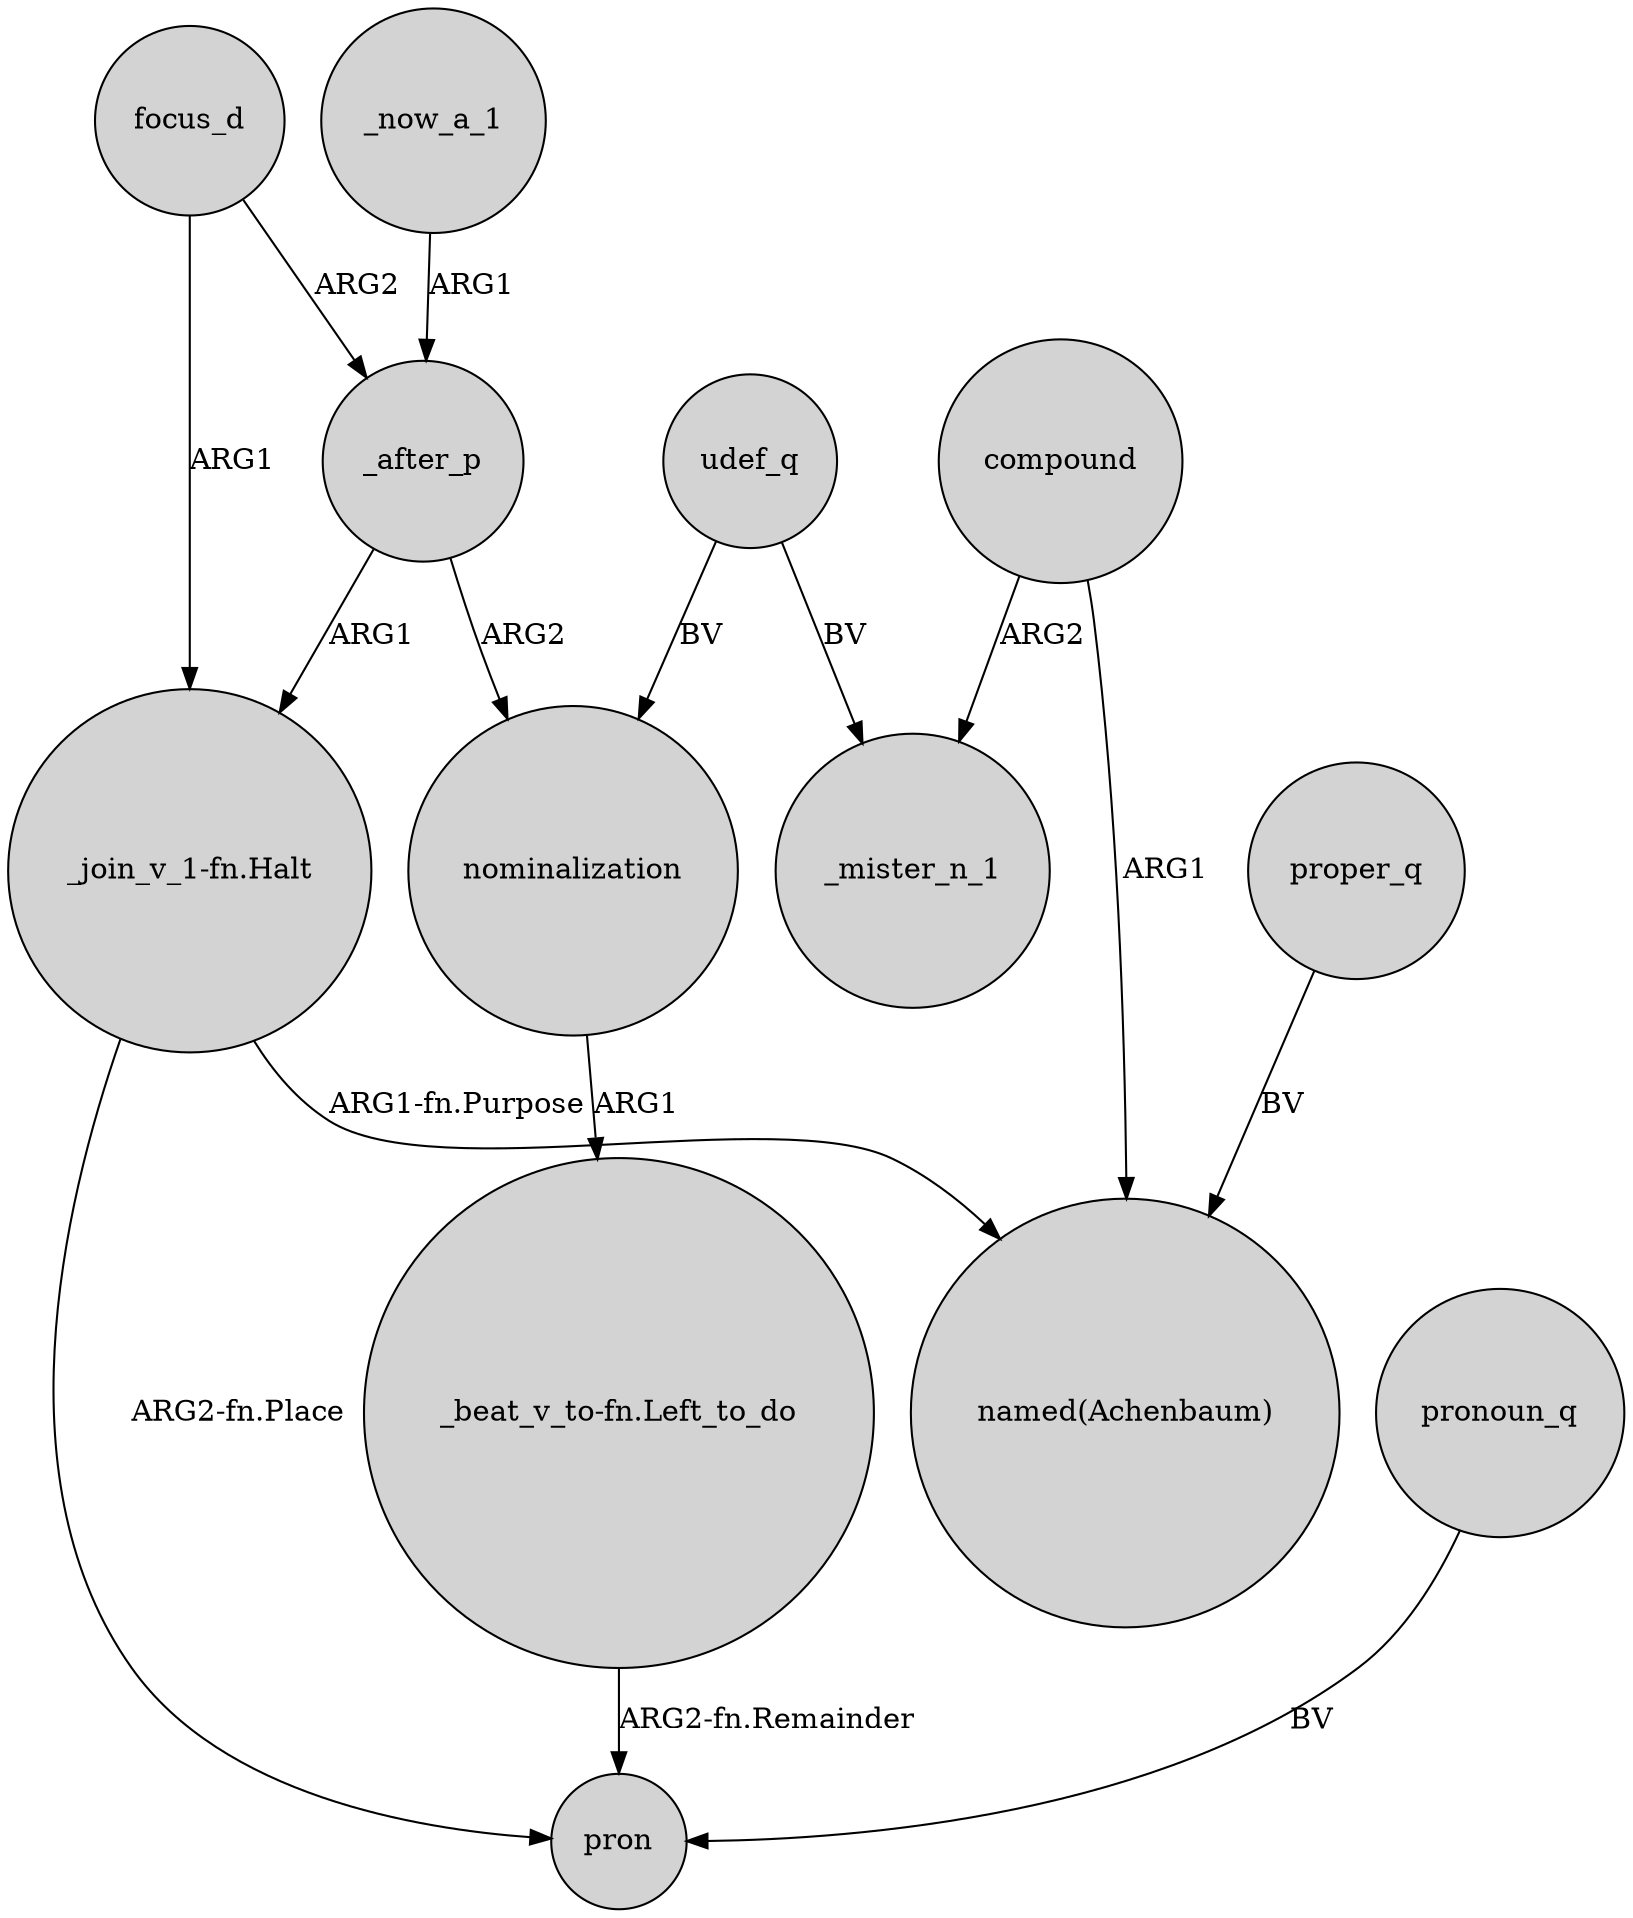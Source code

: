 digraph {
	node [shape=circle style=filled]
	"_join_v_1-fn.Halt" -> pron [label="ARG2-fn.Place"]
	_after_p -> "_join_v_1-fn.Halt" [label=ARG1]
	compound -> _mister_n_1 [label=ARG2]
	udef_q -> _mister_n_1 [label=BV]
	focus_d -> "_join_v_1-fn.Halt" [label=ARG1]
	"_join_v_1-fn.Halt" -> "named(Achenbaum)" [label="ARG1-fn.Purpose"]
	_now_a_1 -> _after_p [label=ARG1]
	proper_q -> "named(Achenbaum)" [label=BV]
	compound -> "named(Achenbaum)" [label=ARG1]
	focus_d -> _after_p [label=ARG2]
	nominalization -> "_beat_v_to-fn.Left_to_do" [label=ARG1]
	pronoun_q -> pron [label=BV]
	"_beat_v_to-fn.Left_to_do" -> pron [label="ARG2-fn.Remainder"]
	_after_p -> nominalization [label=ARG2]
	udef_q -> nominalization [label=BV]
}

